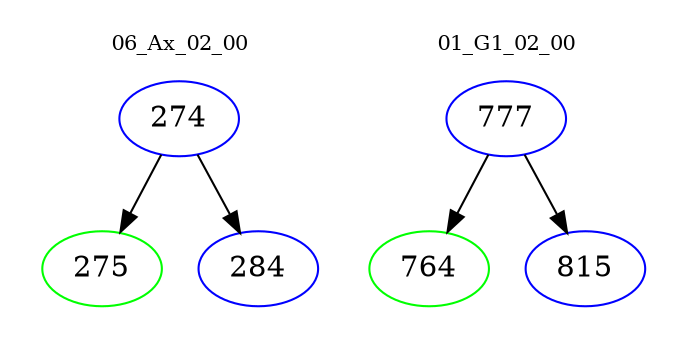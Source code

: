 digraph{
subgraph cluster_0 {
color = white
label = "06_Ax_02_00";
fontsize=10;
T0_274 [label="274", color="blue"]
T0_274 -> T0_275 [color="black"]
T0_275 [label="275", color="green"]
T0_274 -> T0_284 [color="black"]
T0_284 [label="284", color="blue"]
}
subgraph cluster_1 {
color = white
label = "01_G1_02_00";
fontsize=10;
T1_777 [label="777", color="blue"]
T1_777 -> T1_764 [color="black"]
T1_764 [label="764", color="green"]
T1_777 -> T1_815 [color="black"]
T1_815 [label="815", color="blue"]
}
}
